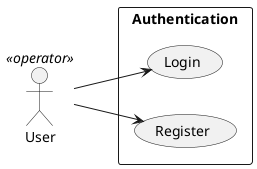 @startuml

left to right direction


User    <<operator>> as user

rectangle "Authentication" {
  (Login) as auth
  (Register) as reg
}

user --> auth
user --> reg

@enduml
